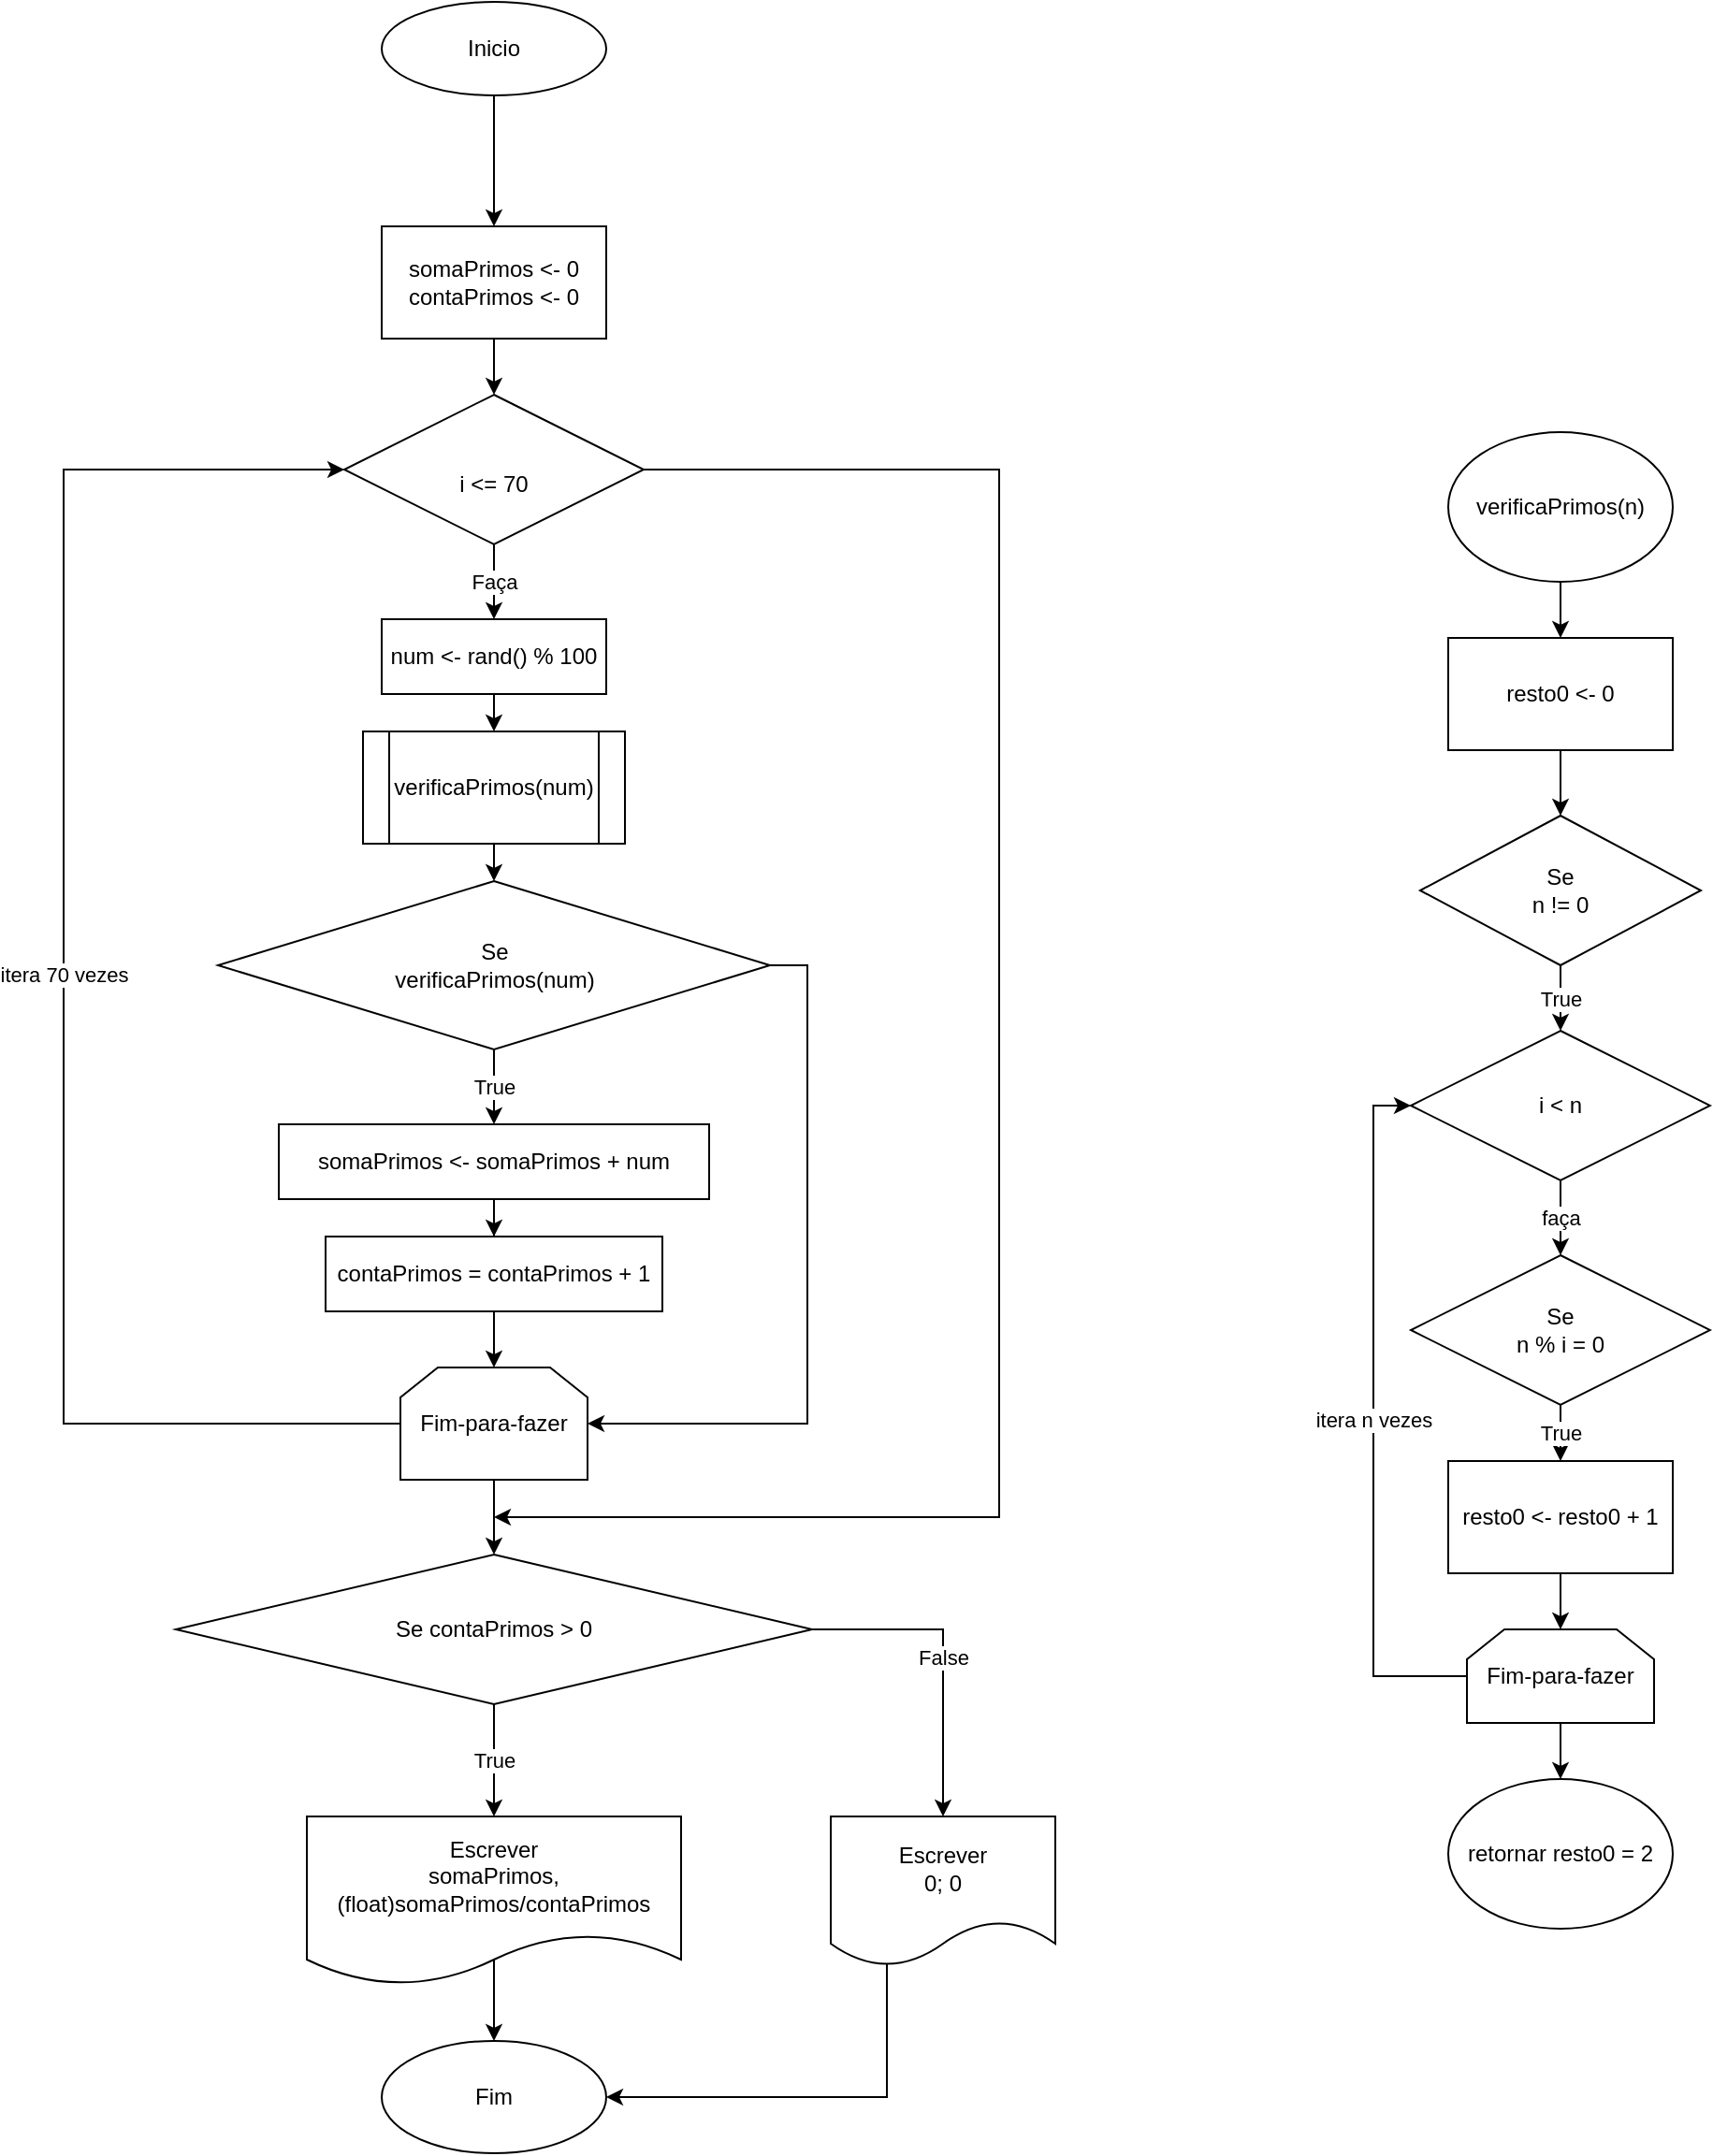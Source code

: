 <mxfile version="13.6.5">
    <diagram id="pRWxKm7J3g8BmDc5Aj9T" name="Page-1">
        <mxGraphModel dx="1164" dy="575" grid="1" gridSize="10" guides="1" tooltips="1" connect="1" arrows="1" fold="1" page="1" pageScale="1" pageWidth="827" pageHeight="1169" math="0" shadow="0">
            <root>
                <mxCell id="0"/>
                <mxCell id="1" parent="0"/>
                <mxCell id="24" value="" style="edgeStyle=orthogonalEdgeStyle;rounded=0;orthogonalLoop=1;jettySize=auto;html=1;" parent="1" source="3" target="23" edge="1">
                    <mxGeometry relative="1" as="geometry"/>
                </mxCell>
                <mxCell id="3" value="Inicio" style="ellipse;whiteSpace=wrap;html=1;" parent="1" vertex="1">
                    <mxGeometry x="70" y="110" width="120" height="50" as="geometry"/>
                </mxCell>
                <mxCell id="4" value="Faça" style="edgeStyle=orthogonalEdgeStyle;rounded=0;orthogonalLoop=1;jettySize=auto;html=1;" parent="1" source="6" target="8" edge="1">
                    <mxGeometry relative="1" as="geometry"/>
                </mxCell>
                <mxCell id="5" style="edgeStyle=orthogonalEdgeStyle;rounded=0;orthogonalLoop=1;jettySize=auto;html=1;exitX=1;exitY=0.5;exitDx=0;exitDy=0;" parent="1" source="6" edge="1">
                    <mxGeometry relative="1" as="geometry">
                        <mxPoint x="130" y="920" as="targetPoint"/>
                        <Array as="points">
                            <mxPoint x="400" y="360"/>
                            <mxPoint x="400" y="920"/>
                        </Array>
                    </mxGeometry>
                </mxCell>
                <mxCell id="6" value="&lt;br&gt;i &amp;lt;= 70" style="rhombus;whiteSpace=wrap;html=1;" parent="1" vertex="1">
                    <mxGeometry x="50" y="320" width="160" height="80" as="geometry"/>
                </mxCell>
                <mxCell id="35" style="edgeStyle=orthogonalEdgeStyle;rounded=0;orthogonalLoop=1;jettySize=auto;html=1;exitX=0.5;exitY=1;exitDx=0;exitDy=0;entryX=0.5;entryY=0;entryDx=0;entryDy=0;" parent="1" source="8" target="34" edge="1">
                    <mxGeometry relative="1" as="geometry"/>
                </mxCell>
                <mxCell id="8" value="num &amp;lt;- rand() % 100" style="whiteSpace=wrap;html=1;" parent="1" vertex="1">
                    <mxGeometry x="70" y="440" width="120" height="40" as="geometry"/>
                </mxCell>
                <mxCell id="9" value="True" style="edgeStyle=orthogonalEdgeStyle;rounded=0;orthogonalLoop=1;jettySize=auto;html=1;" parent="1" source="11" target="13" edge="1">
                    <mxGeometry relative="1" as="geometry"/>
                </mxCell>
                <mxCell id="10" style="edgeStyle=orthogonalEdgeStyle;rounded=0;orthogonalLoop=1;jettySize=auto;html=1;exitX=1;exitY=0.5;exitDx=0;exitDy=0;entryX=1;entryY=0.5;entryDx=0;entryDy=0;" parent="1" source="11" target="18" edge="1">
                    <mxGeometry relative="1" as="geometry"/>
                </mxCell>
                <mxCell id="11" value="Se&lt;br&gt;verificaPrimos(num)" style="rhombus;whiteSpace=wrap;html=1;" parent="1" vertex="1">
                    <mxGeometry x="-17.5" y="580" width="295" height="90" as="geometry"/>
                </mxCell>
                <mxCell id="12" value="" style="edgeStyle=orthogonalEdgeStyle;rounded=0;orthogonalLoop=1;jettySize=auto;html=1;" parent="1" source="13" target="15" edge="1">
                    <mxGeometry relative="1" as="geometry"/>
                </mxCell>
                <mxCell id="13" value="somaPrimos &amp;lt;- somaPrimos + num" style="whiteSpace=wrap;html=1;" parent="1" vertex="1">
                    <mxGeometry x="15" y="710" width="230" height="40" as="geometry"/>
                </mxCell>
                <mxCell id="14" style="edgeStyle=orthogonalEdgeStyle;rounded=0;orthogonalLoop=1;jettySize=auto;html=1;exitX=0.5;exitY=1;exitDx=0;exitDy=0;entryX=0.5;entryY=0;entryDx=0;entryDy=0;" parent="1" source="15" target="18" edge="1">
                    <mxGeometry relative="1" as="geometry"/>
                </mxCell>
                <mxCell id="15" value="contaPrimos = contaPrimos + 1" style="whiteSpace=wrap;html=1;" parent="1" vertex="1">
                    <mxGeometry x="40" y="770" width="180" height="40" as="geometry"/>
                </mxCell>
                <mxCell id="16" value="itera 70 vezes" style="edgeStyle=orthogonalEdgeStyle;rounded=0;orthogonalLoop=1;jettySize=auto;html=1;exitX=0;exitY=0.5;exitDx=0;exitDy=0;entryX=0;entryY=0.5;entryDx=0;entryDy=0;" parent="1" source="18" target="6" edge="1">
                    <mxGeometry relative="1" as="geometry">
                        <Array as="points">
                            <mxPoint x="-100" y="870"/>
                            <mxPoint x="-100" y="360"/>
                        </Array>
                    </mxGeometry>
                </mxCell>
                <mxCell id="27" value="" style="edgeStyle=orthogonalEdgeStyle;rounded=0;orthogonalLoop=1;jettySize=auto;html=1;" parent="1" source="18" target="26" edge="1">
                    <mxGeometry relative="1" as="geometry"/>
                </mxCell>
                <mxCell id="18" value="Fim-para-fazer" style="shape=loopLimit;whiteSpace=wrap;html=1;" parent="1" vertex="1">
                    <mxGeometry x="80" y="840" width="100" height="60" as="geometry"/>
                </mxCell>
                <mxCell id="19" value="" style="edgeStyle=orthogonalEdgeStyle;rounded=0;orthogonalLoop=1;jettySize=auto;html=1;exitX=0.5;exitY=0;exitDx=0;exitDy=0;" parent="1" source="20" target="21" edge="1">
                    <mxGeometry relative="1" as="geometry">
                        <Array as="points">
                            <mxPoint x="130" y="1150"/>
                            <mxPoint x="130" y="1150"/>
                        </Array>
                    </mxGeometry>
                </mxCell>
                <mxCell id="20" value="Escrever&lt;br&gt;somaPrimos,&lt;br&gt;(float)somaPrimos/contaPrimos" style="shape=document;whiteSpace=wrap;html=1;boundedLbl=1;" parent="1" vertex="1">
                    <mxGeometry x="30" y="1080" width="200" height="90" as="geometry"/>
                </mxCell>
                <mxCell id="21" value="Fim" style="ellipse;whiteSpace=wrap;html=1;" parent="1" vertex="1">
                    <mxGeometry x="70" y="1200" width="120" height="60" as="geometry"/>
                </mxCell>
                <mxCell id="25" style="edgeStyle=orthogonalEdgeStyle;rounded=0;orthogonalLoop=1;jettySize=auto;html=1;exitX=0.5;exitY=1;exitDx=0;exitDy=0;entryX=0.5;entryY=0;entryDx=0;entryDy=0;" parent="1" source="23" target="6" edge="1">
                    <mxGeometry relative="1" as="geometry"/>
                </mxCell>
                <mxCell id="23" value="somaPrimos &amp;lt;- 0&lt;br&gt;contaPrimos &amp;lt;- 0" style="whiteSpace=wrap;html=1;" parent="1" vertex="1">
                    <mxGeometry x="70" y="230" width="120" height="60" as="geometry"/>
                </mxCell>
                <mxCell id="28" value="True" style="edgeStyle=orthogonalEdgeStyle;rounded=0;orthogonalLoop=1;jettySize=auto;html=1;" parent="1" source="26" target="20" edge="1">
                    <mxGeometry relative="1" as="geometry"/>
                </mxCell>
                <mxCell id="30" value="False" style="edgeStyle=orthogonalEdgeStyle;rounded=0;orthogonalLoop=1;jettySize=auto;html=1;" parent="1" source="26" target="29" edge="1">
                    <mxGeometry relative="1" as="geometry"/>
                </mxCell>
                <mxCell id="26" value="Se contaPrimos &amp;gt; 0" style="rhombus;whiteSpace=wrap;html=1;" parent="1" vertex="1">
                    <mxGeometry x="-40" y="940" width="340" height="80" as="geometry"/>
                </mxCell>
                <mxCell id="31" style="edgeStyle=orthogonalEdgeStyle;rounded=0;orthogonalLoop=1;jettySize=auto;html=1;exitX=0.25;exitY=0;exitDx=0;exitDy=0;entryX=1;entryY=0.5;entryDx=0;entryDy=0;" parent="1" source="29" target="21" edge="1">
                    <mxGeometry relative="1" as="geometry">
                        <Array as="points">
                            <mxPoint x="340" y="1230"/>
                        </Array>
                    </mxGeometry>
                </mxCell>
                <mxCell id="29" value="Escrever&lt;br&gt;0; 0" style="shape=document;whiteSpace=wrap;html=1;boundedLbl=1;" parent="1" vertex="1">
                    <mxGeometry x="310" y="1080" width="120" height="80" as="geometry"/>
                </mxCell>
                <mxCell id="36" style="edgeStyle=orthogonalEdgeStyle;rounded=0;orthogonalLoop=1;jettySize=auto;html=1;exitX=0.5;exitY=1;exitDx=0;exitDy=0;entryX=0.5;entryY=0;entryDx=0;entryDy=0;" parent="1" source="34" target="11" edge="1">
                    <mxGeometry relative="1" as="geometry"/>
                </mxCell>
                <mxCell id="34" value="verificaPrimos(num)" style="shape=process;whiteSpace=wrap;html=1;backgroundOutline=1;" parent="1" vertex="1">
                    <mxGeometry x="60" y="500" width="140" height="60" as="geometry"/>
                </mxCell>
                <mxCell id="39" value="" style="edgeStyle=orthogonalEdgeStyle;rounded=0;orthogonalLoop=1;jettySize=auto;html=1;" parent="1" source="37" target="38" edge="1">
                    <mxGeometry relative="1" as="geometry"/>
                </mxCell>
                <mxCell id="37" value="verificaPrimos(n)" style="ellipse;whiteSpace=wrap;html=1;" parent="1" vertex="1">
                    <mxGeometry x="640" y="340" width="120" height="80" as="geometry"/>
                </mxCell>
                <mxCell id="41" value="" style="edgeStyle=orthogonalEdgeStyle;rounded=0;orthogonalLoop=1;jettySize=auto;html=1;" parent="1" source="38" target="40" edge="1">
                    <mxGeometry relative="1" as="geometry"/>
                </mxCell>
                <mxCell id="38" value="resto0 &amp;lt;- 0" style="whiteSpace=wrap;html=1;" parent="1" vertex="1">
                    <mxGeometry x="640" y="450" width="120" height="60" as="geometry"/>
                </mxCell>
                <mxCell id="43" value="True" style="edgeStyle=orthogonalEdgeStyle;rounded=0;orthogonalLoop=1;jettySize=auto;html=1;" parent="1" source="40" target="42" edge="1">
                    <mxGeometry relative="1" as="geometry"/>
                </mxCell>
                <mxCell id="40" value="Se&lt;br&gt;n != 0" style="rhombus;whiteSpace=wrap;html=1;" parent="1" vertex="1">
                    <mxGeometry x="625" y="545" width="150" height="80" as="geometry"/>
                </mxCell>
                <mxCell id="45" value="faça" style="edgeStyle=orthogonalEdgeStyle;rounded=0;orthogonalLoop=1;jettySize=auto;html=1;" parent="1" source="42" target="44" edge="1">
                    <mxGeometry relative="1" as="geometry"/>
                </mxCell>
                <mxCell id="42" value="i &amp;lt; n" style="rhombus;whiteSpace=wrap;html=1;" parent="1" vertex="1">
                    <mxGeometry x="620" y="660" width="160" height="80" as="geometry"/>
                </mxCell>
                <mxCell id="47" value="True" style="edgeStyle=orthogonalEdgeStyle;rounded=0;orthogonalLoop=1;jettySize=auto;html=1;" parent="1" source="44" target="46" edge="1">
                    <mxGeometry relative="1" as="geometry"/>
                </mxCell>
                <mxCell id="44" value="Se&lt;br&gt;n % i = 0" style="rhombus;whiteSpace=wrap;html=1;" parent="1" vertex="1">
                    <mxGeometry x="620" y="780" width="160" height="80" as="geometry"/>
                </mxCell>
                <mxCell id="49" style="edgeStyle=orthogonalEdgeStyle;rounded=0;orthogonalLoop=1;jettySize=auto;html=1;exitX=0.5;exitY=1;exitDx=0;exitDy=0;entryX=0.5;entryY=0;entryDx=0;entryDy=0;" parent="1" source="46" target="48" edge="1">
                    <mxGeometry relative="1" as="geometry"/>
                </mxCell>
                <mxCell id="46" value="resto0 &amp;lt;- resto0 + 1" style="whiteSpace=wrap;html=1;" parent="1" vertex="1">
                    <mxGeometry x="640" y="890" width="120" height="60" as="geometry"/>
                </mxCell>
                <mxCell id="50" value="itera n vezes" style="edgeStyle=orthogonalEdgeStyle;rounded=0;orthogonalLoop=1;jettySize=auto;html=1;exitX=0;exitY=0.5;exitDx=0;exitDy=0;entryX=0;entryY=0.5;entryDx=0;entryDy=0;" parent="1" source="48" target="42" edge="1">
                    <mxGeometry relative="1" as="geometry"/>
                </mxCell>
                <mxCell id="52" value="" style="edgeStyle=orthogonalEdgeStyle;rounded=0;orthogonalLoop=1;jettySize=auto;html=1;" parent="1" source="48" edge="1">
                    <mxGeometry relative="1" as="geometry">
                        <mxPoint x="700" y="1060" as="targetPoint"/>
                    </mxGeometry>
                </mxCell>
                <mxCell id="48" value="Fim-para-fazer" style="shape=loopLimit;whiteSpace=wrap;html=1;" parent="1" vertex="1">
                    <mxGeometry x="650" y="980" width="100" height="50" as="geometry"/>
                </mxCell>
                <mxCell id="53" value="retornar resto0 = 2" style="ellipse;whiteSpace=wrap;html=1;" parent="1" vertex="1">
                    <mxGeometry x="640" y="1060" width="120" height="80" as="geometry"/>
                </mxCell>
            </root>
        </mxGraphModel>
    </diagram>
</mxfile>